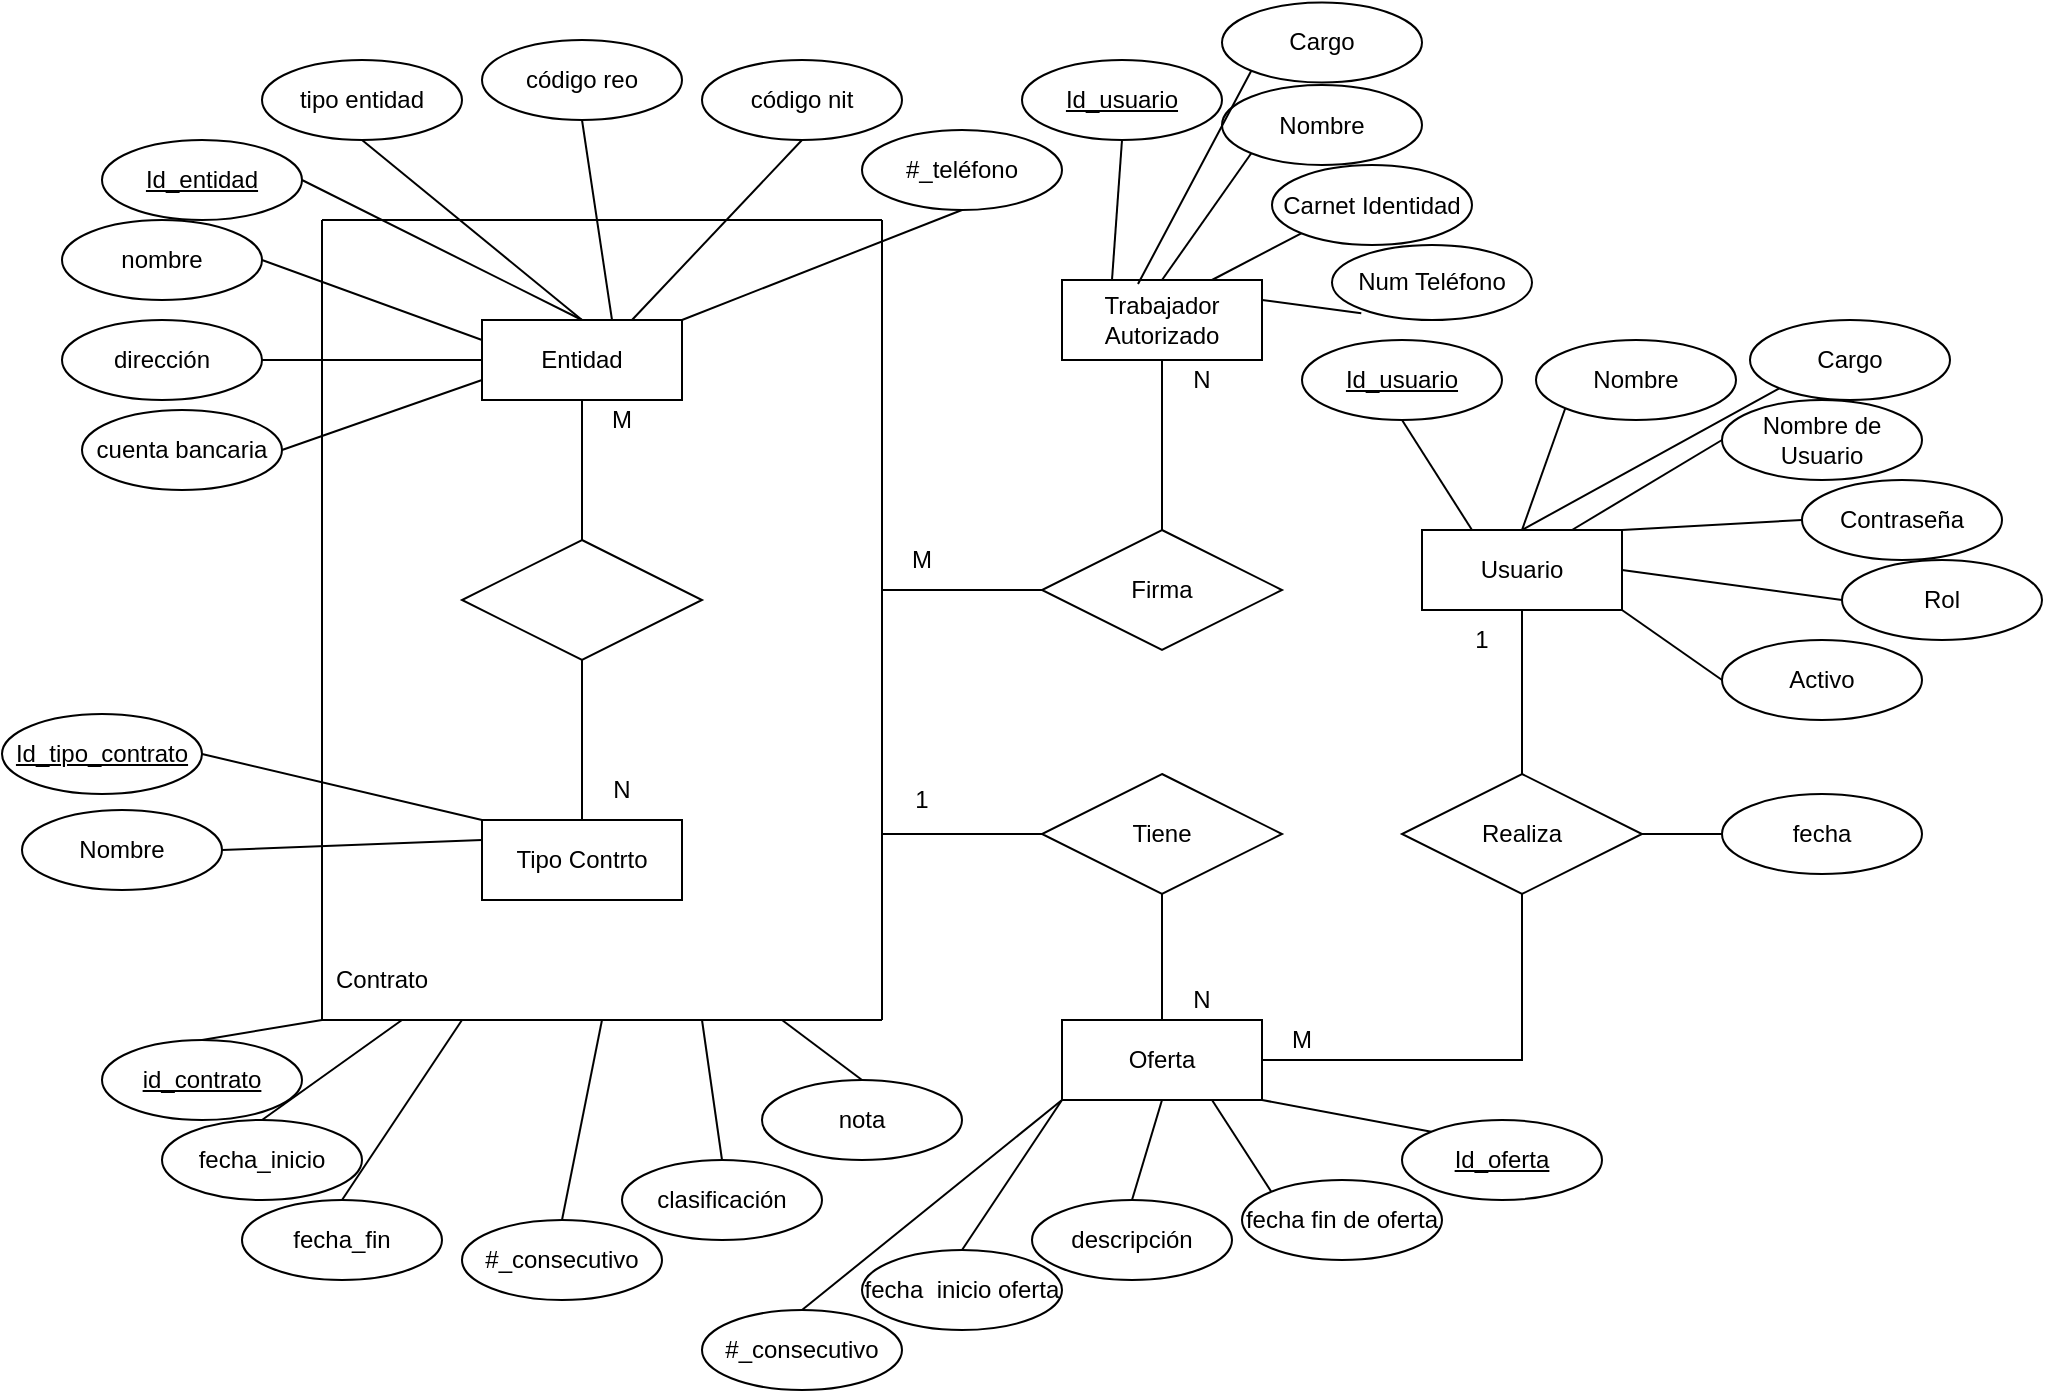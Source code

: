 <mxfile version="27.0.5">
  <diagram id="542OsbAVVUcGcRBxvpSL" name="Página-1">
    <mxGraphModel dx="1869" dy="626" grid="1" gridSize="10" guides="1" tooltips="1" connect="1" arrows="1" fold="1" page="1" pageScale="1" pageWidth="827" pageHeight="1169" math="0" shadow="0">
      <root>
        <mxCell id="0" />
        <mxCell id="1" parent="0" />
        <mxCell id="8g7LdmexEFUqvIo5a_SI-3" value="Entidad" style="whiteSpace=wrap;html=1;align=center;" parent="1" vertex="1">
          <mxGeometry x="200" y="370" width="100" height="40" as="geometry" />
        </mxCell>
        <mxCell id="8g7LdmexEFUqvIo5a_SI-4" value="Tipo Contrto" style="whiteSpace=wrap;html=1;align=center;" parent="1" vertex="1">
          <mxGeometry x="200" y="620" width="100" height="40" as="geometry" />
        </mxCell>
        <mxCell id="8g7LdmexEFUqvIo5a_SI-5" value="" style="shape=rhombus;perimeter=rhombusPerimeter;whiteSpace=wrap;html=1;align=center;" parent="1" vertex="1">
          <mxGeometry x="190" y="480" width="120" height="60" as="geometry" />
        </mxCell>
        <mxCell id="8g7LdmexEFUqvIo5a_SI-8" value="" style="endArrow=none;html=1;rounded=0;exitX=0.5;exitY=1;exitDx=0;exitDy=0;entryX=0.5;entryY=0;entryDx=0;entryDy=0;" parent="1" source="8g7LdmexEFUqvIo5a_SI-3" target="8g7LdmexEFUqvIo5a_SI-5" edge="1">
          <mxGeometry relative="1" as="geometry">
            <mxPoint x="330" y="500" as="sourcePoint" />
            <mxPoint x="490" y="500" as="targetPoint" />
          </mxGeometry>
        </mxCell>
        <mxCell id="8g7LdmexEFUqvIo5a_SI-9" value="" style="endArrow=none;html=1;rounded=0;exitX=0.5;exitY=1;exitDx=0;exitDy=0;entryX=0.5;entryY=0;entryDx=0;entryDy=0;" parent="1" source="8g7LdmexEFUqvIo5a_SI-5" target="8g7LdmexEFUqvIo5a_SI-4" edge="1">
          <mxGeometry relative="1" as="geometry">
            <mxPoint x="260" y="420" as="sourcePoint" />
            <mxPoint x="260" y="500" as="targetPoint" />
          </mxGeometry>
        </mxCell>
        <mxCell id="8g7LdmexEFUqvIo5a_SI-10" value="M" style="text;html=1;strokeColor=none;fillColor=none;align=center;verticalAlign=middle;whiteSpace=wrap;rounded=0;" parent="1" vertex="1">
          <mxGeometry x="250" y="410" width="40" height="20" as="geometry" />
        </mxCell>
        <mxCell id="8g7LdmexEFUqvIo5a_SI-11" value="N" style="text;html=1;strokeColor=none;fillColor=none;align=center;verticalAlign=middle;whiteSpace=wrap;rounded=0;" parent="1" vertex="1">
          <mxGeometry x="250" y="595" width="40" height="20" as="geometry" />
        </mxCell>
        <mxCell id="8g7LdmexEFUqvIo5a_SI-12" value="" style="endArrow=none;html=1;rounded=0;" parent="1" edge="1">
          <mxGeometry relative="1" as="geometry">
            <mxPoint x="120" y="320" as="sourcePoint" />
            <mxPoint x="120" y="720" as="targetPoint" />
          </mxGeometry>
        </mxCell>
        <mxCell id="8g7LdmexEFUqvIo5a_SI-13" value="" style="endArrow=none;html=1;rounded=0;" parent="1" edge="1">
          <mxGeometry relative="1" as="geometry">
            <mxPoint x="400" y="320" as="sourcePoint" />
            <mxPoint x="120" y="320" as="targetPoint" />
          </mxGeometry>
        </mxCell>
        <mxCell id="8g7LdmexEFUqvIo5a_SI-14" value="" style="endArrow=none;html=1;rounded=0;" parent="1" edge="1">
          <mxGeometry relative="1" as="geometry">
            <mxPoint x="400" y="720" as="sourcePoint" />
            <mxPoint x="120" y="720" as="targetPoint" />
          </mxGeometry>
        </mxCell>
        <mxCell id="8g7LdmexEFUqvIo5a_SI-15" value="" style="endArrow=none;html=1;rounded=0;" parent="1" edge="1">
          <mxGeometry relative="1" as="geometry">
            <mxPoint x="400" y="320" as="sourcePoint" />
            <mxPoint x="400" y="720" as="targetPoint" />
          </mxGeometry>
        </mxCell>
        <mxCell id="8g7LdmexEFUqvIo5a_SI-16" value="Contrato" style="text;html=1;strokeColor=none;fillColor=none;align=center;verticalAlign=middle;whiteSpace=wrap;rounded=0;" parent="1" vertex="1">
          <mxGeometry x="130" y="690" width="40" height="20" as="geometry" />
        </mxCell>
        <mxCell id="8g7LdmexEFUqvIo5a_SI-17" value="Firma" style="shape=rhombus;perimeter=rhombusPerimeter;whiteSpace=wrap;html=1;align=center;" parent="1" vertex="1">
          <mxGeometry x="480" y="475" width="120" height="60" as="geometry" />
        </mxCell>
        <mxCell id="8g7LdmexEFUqvIo5a_SI-18" value="" style="endArrow=none;html=1;rounded=0;exitX=0.5;exitY=1;exitDx=0;exitDy=0;entryX=0.5;entryY=0;entryDx=0;entryDy=0;" parent="1" source="8g7LdmexEFUqvIo5a_SI-20" target="8g7LdmexEFUqvIo5a_SI-17" edge="1">
          <mxGeometry relative="1" as="geometry">
            <mxPoint x="540" y="405" as="sourcePoint" />
            <mxPoint x="780" y="495" as="targetPoint" />
          </mxGeometry>
        </mxCell>
        <mxCell id="8g7LdmexEFUqvIo5a_SI-19" value="" style="endArrow=none;html=1;rounded=0;exitX=0;exitY=0.5;exitDx=0;exitDy=0;" parent="1" source="8g7LdmexEFUqvIo5a_SI-17" edge="1">
          <mxGeometry relative="1" as="geometry">
            <mxPoint x="600" y="415" as="sourcePoint" />
            <mxPoint x="400" y="505" as="targetPoint" />
          </mxGeometry>
        </mxCell>
        <mxCell id="8g7LdmexEFUqvIo5a_SI-20" value="Trabajador Autorizado" style="whiteSpace=wrap;html=1;align=center;" parent="1" vertex="1">
          <mxGeometry x="490" y="350" width="100" height="40" as="geometry" />
        </mxCell>
        <mxCell id="8g7LdmexEFUqvIo5a_SI-21" value="N" style="text;html=1;strokeColor=none;fillColor=none;align=center;verticalAlign=middle;whiteSpace=wrap;rounded=0;" parent="1" vertex="1">
          <mxGeometry x="540" y="390" width="40" height="20" as="geometry" />
        </mxCell>
        <mxCell id="8g7LdmexEFUqvIo5a_SI-22" value="M" style="text;html=1;strokeColor=none;fillColor=none;align=center;verticalAlign=middle;whiteSpace=wrap;rounded=0;" parent="1" vertex="1">
          <mxGeometry x="400" y="480" width="40" height="20" as="geometry" />
        </mxCell>
        <mxCell id="8g7LdmexEFUqvIo5a_SI-23" value="Tiene" style="shape=rhombus;perimeter=rhombusPerimeter;whiteSpace=wrap;html=1;align=center;" parent="1" vertex="1">
          <mxGeometry x="480" y="597" width="120" height="60" as="geometry" />
        </mxCell>
        <mxCell id="8g7LdmexEFUqvIo5a_SI-24" value="" style="endArrow=none;html=1;rounded=0;entryX=0.5;entryY=1;entryDx=0;entryDy=0;exitX=0.5;exitY=0;exitDx=0;exitDy=0;" parent="1" source="8g7LdmexEFUqvIo5a_SI-27" target="8g7LdmexEFUqvIo5a_SI-23" edge="1">
          <mxGeometry relative="1" as="geometry">
            <mxPoint x="550" y="720" as="sourcePoint" />
            <mxPoint x="780" y="617" as="targetPoint" />
          </mxGeometry>
        </mxCell>
        <mxCell id="8g7LdmexEFUqvIo5a_SI-25" value="" style="endArrow=none;html=1;rounded=0;exitX=0;exitY=0.5;exitDx=0;exitDy=0;" parent="1" source="8g7LdmexEFUqvIo5a_SI-23" edge="1">
          <mxGeometry relative="1" as="geometry">
            <mxPoint x="600" y="537" as="sourcePoint" />
            <mxPoint x="400" y="627" as="targetPoint" />
          </mxGeometry>
        </mxCell>
        <mxCell id="8g7LdmexEFUqvIo5a_SI-26" value="1" style="text;html=1;strokeColor=none;fillColor=none;align=center;verticalAlign=middle;whiteSpace=wrap;rounded=0;" parent="1" vertex="1">
          <mxGeometry x="400" y="600" width="40" height="20" as="geometry" />
        </mxCell>
        <mxCell id="8g7LdmexEFUqvIo5a_SI-27" value="Oferta" style="whiteSpace=wrap;html=1;align=center;" parent="1" vertex="1">
          <mxGeometry x="490" y="720" width="100" height="40" as="geometry" />
        </mxCell>
        <mxCell id="8g7LdmexEFUqvIo5a_SI-28" value="N" style="text;html=1;strokeColor=none;fillColor=none;align=center;verticalAlign=middle;whiteSpace=wrap;rounded=0;" parent="1" vertex="1">
          <mxGeometry x="540" y="700" width="40" height="20" as="geometry" />
        </mxCell>
        <mxCell id="8g7LdmexEFUqvIo5a_SI-29" value="Realiza" style="shape=rhombus;perimeter=rhombusPerimeter;whiteSpace=wrap;html=1;align=center;" parent="1" vertex="1">
          <mxGeometry x="660" y="597" width="120" height="60" as="geometry" />
        </mxCell>
        <mxCell id="8g7LdmexEFUqvIo5a_SI-30" value="" style="endArrow=none;html=1;rounded=0;entryX=0.5;entryY=1;entryDx=0;entryDy=0;exitX=1;exitY=0.5;exitDx=0;exitDy=0;" parent="1" source="8g7LdmexEFUqvIo5a_SI-27" target="8g7LdmexEFUqvIo5a_SI-29" edge="1">
          <mxGeometry relative="1" as="geometry">
            <mxPoint x="720" y="740" as="sourcePoint" />
            <mxPoint x="960" y="617" as="targetPoint" />
            <Array as="points">
              <mxPoint x="720" y="740" />
            </Array>
          </mxGeometry>
        </mxCell>
        <mxCell id="8g7LdmexEFUqvIo5a_SI-31" value="" style="endArrow=none;html=1;rounded=0;exitX=0.5;exitY=0;exitDx=0;exitDy=0;entryX=0.5;entryY=1;entryDx=0;entryDy=0;" parent="1" source="8g7LdmexEFUqvIo5a_SI-29" target="8g7LdmexEFUqvIo5a_SI-32" edge="1">
          <mxGeometry relative="1" as="geometry">
            <mxPoint x="780" y="537" as="sourcePoint" />
            <mxPoint x="720" y="520" as="targetPoint" />
          </mxGeometry>
        </mxCell>
        <mxCell id="8g7LdmexEFUqvIo5a_SI-32" value="Usuario" style="whiteSpace=wrap;html=1;align=center;" parent="1" vertex="1">
          <mxGeometry x="670" y="475" width="100" height="40" as="geometry" />
        </mxCell>
        <mxCell id="8g7LdmexEFUqvIo5a_SI-33" value="M" style="text;html=1;strokeColor=none;fillColor=none;align=center;verticalAlign=middle;whiteSpace=wrap;rounded=0;" parent="1" vertex="1">
          <mxGeometry x="590" y="720" width="40" height="20" as="geometry" />
        </mxCell>
        <mxCell id="8g7LdmexEFUqvIo5a_SI-34" value="1" style="text;html=1;strokeColor=none;fillColor=none;align=center;verticalAlign=middle;whiteSpace=wrap;rounded=0;" parent="1" vertex="1">
          <mxGeometry x="680" y="520" width="40" height="20" as="geometry" />
        </mxCell>
        <mxCell id="8g7LdmexEFUqvIo5a_SI-35" value="Id_usuario" style="ellipse;whiteSpace=wrap;html=1;align=center;fontStyle=4;" parent="1" vertex="1">
          <mxGeometry x="610" y="380" width="100" height="40" as="geometry" />
        </mxCell>
        <mxCell id="8g7LdmexEFUqvIo5a_SI-36" value="" style="endArrow=none;html=1;rounded=0;exitX=0.5;exitY=1;exitDx=0;exitDy=0;entryX=0.25;entryY=0;entryDx=0;entryDy=0;" parent="1" source="8g7LdmexEFUqvIo5a_SI-35" target="8g7LdmexEFUqvIo5a_SI-32" edge="1">
          <mxGeometry relative="1" as="geometry">
            <mxPoint x="550" y="400" as="sourcePoint" />
            <mxPoint x="550" y="485" as="targetPoint" />
          </mxGeometry>
        </mxCell>
        <mxCell id="8g7LdmexEFUqvIo5a_SI-37" value="Nombre" style="ellipse;whiteSpace=wrap;html=1;align=center;" parent="1" vertex="1">
          <mxGeometry x="727" y="380" width="100" height="40" as="geometry" />
        </mxCell>
        <mxCell id="8g7LdmexEFUqvIo5a_SI-39" value="Nombre de Usuario" style="ellipse;whiteSpace=wrap;html=1;align=center;" parent="1" vertex="1">
          <mxGeometry x="820" y="410" width="100" height="40" as="geometry" />
        </mxCell>
        <mxCell id="8g7LdmexEFUqvIo5a_SI-40" value="Contraseña" style="ellipse;whiteSpace=wrap;html=1;align=center;" parent="1" vertex="1">
          <mxGeometry x="860" y="450" width="100" height="40" as="geometry" />
        </mxCell>
        <mxCell id="8g7LdmexEFUqvIo5a_SI-41" value="Rol" style="ellipse;whiteSpace=wrap;html=1;align=center;" parent="1" vertex="1">
          <mxGeometry x="880" y="490" width="100" height="40" as="geometry" />
        </mxCell>
        <mxCell id="8g7LdmexEFUqvIo5a_SI-42" value="Activo" style="ellipse;whiteSpace=wrap;html=1;align=center;" parent="1" vertex="1">
          <mxGeometry x="820" y="530" width="100" height="40" as="geometry" />
        </mxCell>
        <mxCell id="8g7LdmexEFUqvIo5a_SI-43" value="" style="endArrow=none;html=1;rounded=0;exitX=0;exitY=1;exitDx=0;exitDy=0;entryX=0.5;entryY=0;entryDx=0;entryDy=0;" parent="1" edge="1">
          <mxGeometry relative="1" as="geometry">
            <mxPoint x="741.645" y="414.142" as="sourcePoint" />
            <mxPoint x="720" y="475" as="targetPoint" />
          </mxGeometry>
        </mxCell>
        <mxCell id="8g7LdmexEFUqvIo5a_SI-44" value="" style="endArrow=none;html=1;rounded=0;exitX=0;exitY=0.5;exitDx=0;exitDy=0;entryX=0.75;entryY=0;entryDx=0;entryDy=0;" parent="1" source="8g7LdmexEFUqvIo5a_SI-39" target="8g7LdmexEFUqvIo5a_SI-32" edge="1">
          <mxGeometry relative="1" as="geometry">
            <mxPoint x="751.645" y="424.142" as="sourcePoint" />
            <mxPoint x="730" y="485" as="targetPoint" />
          </mxGeometry>
        </mxCell>
        <mxCell id="8g7LdmexEFUqvIo5a_SI-45" value="" style="endArrow=none;html=1;rounded=0;exitX=0;exitY=0.5;exitDx=0;exitDy=0;entryX=1;entryY=0;entryDx=0;entryDy=0;" parent="1" source="8g7LdmexEFUqvIo5a_SI-40" target="8g7LdmexEFUqvIo5a_SI-32" edge="1">
          <mxGeometry relative="1" as="geometry">
            <mxPoint x="830" y="440" as="sourcePoint" />
            <mxPoint x="755" y="485" as="targetPoint" />
          </mxGeometry>
        </mxCell>
        <mxCell id="8g7LdmexEFUqvIo5a_SI-46" value="" style="endArrow=none;html=1;rounded=0;exitX=0;exitY=0.5;exitDx=0;exitDy=0;entryX=1;entryY=0.5;entryDx=0;entryDy=0;" parent="1" source="8g7LdmexEFUqvIo5a_SI-41" target="8g7LdmexEFUqvIo5a_SI-32" edge="1">
          <mxGeometry relative="1" as="geometry">
            <mxPoint x="870" y="480" as="sourcePoint" />
            <mxPoint x="780" y="485" as="targetPoint" />
          </mxGeometry>
        </mxCell>
        <mxCell id="8g7LdmexEFUqvIo5a_SI-47" value="" style="endArrow=none;html=1;rounded=0;exitX=0;exitY=0.5;exitDx=0;exitDy=0;entryX=1;entryY=1;entryDx=0;entryDy=0;" parent="1" source="8g7LdmexEFUqvIo5a_SI-42" target="8g7LdmexEFUqvIo5a_SI-32" edge="1">
          <mxGeometry relative="1" as="geometry">
            <mxPoint x="890" y="520" as="sourcePoint" />
            <mxPoint x="780" y="505" as="targetPoint" />
          </mxGeometry>
        </mxCell>
        <mxCell id="Y2Je7xf8QjL_uuOjkji4-1" value="fecha" style="ellipse;whiteSpace=wrap;html=1;align=center;" parent="1" vertex="1">
          <mxGeometry x="820" y="607" width="100" height="40" as="geometry" />
        </mxCell>
        <mxCell id="Y2Je7xf8QjL_uuOjkji4-2" value="" style="endArrow=none;html=1;rounded=0;exitX=0;exitY=0.5;exitDx=0;exitDy=0;entryX=1;entryY=0.5;entryDx=0;entryDy=0;" parent="1" source="Y2Je7xf8QjL_uuOjkji4-1" target="8g7LdmexEFUqvIo5a_SI-29" edge="1">
          <mxGeometry relative="1" as="geometry">
            <mxPoint x="930" y="625" as="sourcePoint" />
            <mxPoint x="810" y="620" as="targetPoint" />
          </mxGeometry>
        </mxCell>
        <mxCell id="Y2Je7xf8QjL_uuOjkji4-3" value="Id_oferta" style="ellipse;whiteSpace=wrap;html=1;align=center;fontStyle=4;" parent="1" vertex="1">
          <mxGeometry x="660" y="770" width="100" height="40" as="geometry" />
        </mxCell>
        <mxCell id="Y2Je7xf8QjL_uuOjkji4-4" value="" style="endArrow=none;html=1;rounded=0;exitX=0;exitY=0;exitDx=0;exitDy=0;entryX=1;entryY=1;entryDx=0;entryDy=0;" parent="1" source="Y2Je7xf8QjL_uuOjkji4-3" target="8g7LdmexEFUqvIo5a_SI-27" edge="1">
          <mxGeometry relative="1" as="geometry">
            <mxPoint x="600" y="790" as="sourcePoint" />
            <mxPoint x="745" y="865" as="targetPoint" />
          </mxGeometry>
        </mxCell>
        <mxCell id="Y2Je7xf8QjL_uuOjkji4-5" value="fecha fin de oferta" style="ellipse;whiteSpace=wrap;html=1;align=center;" parent="1" vertex="1">
          <mxGeometry x="580" y="800" width="100" height="40" as="geometry" />
        </mxCell>
        <mxCell id="Y2Je7xf8QjL_uuOjkji4-6" value="" style="endArrow=none;html=1;rounded=0;exitX=0;exitY=0;exitDx=0;exitDy=0;entryX=0.75;entryY=1;entryDx=0;entryDy=0;" parent="1" source="Y2Je7xf8QjL_uuOjkji4-5" target="8g7LdmexEFUqvIo5a_SI-27" edge="1">
          <mxGeometry relative="1" as="geometry">
            <mxPoint x="594.645" y="834.142" as="sourcePoint" />
            <mxPoint x="573" y="895" as="targetPoint" />
          </mxGeometry>
        </mxCell>
        <mxCell id="Y2Je7xf8QjL_uuOjkji4-7" value="descripción" style="ellipse;whiteSpace=wrap;html=1;align=center;" parent="1" vertex="1">
          <mxGeometry x="475" y="810" width="100" height="40" as="geometry" />
        </mxCell>
        <mxCell id="Y2Je7xf8QjL_uuOjkji4-8" value="" style="endArrow=none;html=1;rounded=0;exitX=0.5;exitY=0;exitDx=0;exitDy=0;entryX=0.5;entryY=1;entryDx=0;entryDy=0;" parent="1" source="Y2Je7xf8QjL_uuOjkji4-7" target="8g7LdmexEFUqvIo5a_SI-27" edge="1">
          <mxGeometry relative="1" as="geometry">
            <mxPoint x="489.645" y="844.142" as="sourcePoint" />
            <mxPoint x="460" y="770" as="targetPoint" />
          </mxGeometry>
        </mxCell>
        <mxCell id="Y2Je7xf8QjL_uuOjkji4-9" value="Id_tipo_contrato" style="ellipse;whiteSpace=wrap;html=1;align=center;fontStyle=4;" parent="1" vertex="1">
          <mxGeometry x="-40" y="567" width="100" height="40" as="geometry" />
        </mxCell>
        <mxCell id="Y2Je7xf8QjL_uuOjkji4-10" value="" style="endArrow=none;html=1;rounded=0;exitX=1;exitY=0.5;exitDx=0;exitDy=0;entryX=0;entryY=0;entryDx=0;entryDy=0;" parent="1" source="Y2Je7xf8QjL_uuOjkji4-9" target="8g7LdmexEFUqvIo5a_SI-4" edge="1">
          <mxGeometry relative="1" as="geometry">
            <mxPoint x="-100" y="587" as="sourcePoint" />
            <mxPoint x="-110" y="557" as="targetPoint" />
          </mxGeometry>
        </mxCell>
        <mxCell id="Y2Je7xf8QjL_uuOjkji4-11" value="Nombre" style="ellipse;whiteSpace=wrap;html=1;align=center;" parent="1" vertex="1">
          <mxGeometry x="-30" y="615" width="100" height="40" as="geometry" />
        </mxCell>
        <mxCell id="Y2Je7xf8QjL_uuOjkji4-12" value="" style="endArrow=none;html=1;rounded=0;exitX=1;exitY=0.5;exitDx=0;exitDy=0;entryX=0;entryY=0.25;entryDx=0;entryDy=0;" parent="1" source="Y2Je7xf8QjL_uuOjkji4-11" target="8g7LdmexEFUqvIo5a_SI-4" edge="1">
          <mxGeometry relative="1" as="geometry">
            <mxPoint x="-15.355" y="649.142" as="sourcePoint" />
            <mxPoint x="35" y="565" as="targetPoint" />
          </mxGeometry>
        </mxCell>
        <mxCell id="Y2Je7xf8QjL_uuOjkji4-13" value="Id_entidad" style="ellipse;whiteSpace=wrap;html=1;align=center;fontStyle=4;" parent="1" vertex="1">
          <mxGeometry x="10" y="280" width="100" height="40" as="geometry" />
        </mxCell>
        <mxCell id="Y2Je7xf8QjL_uuOjkji4-14" value="" style="endArrow=none;html=1;rounded=0;exitX=1;exitY=0.5;exitDx=0;exitDy=0;entryX=0.5;entryY=0;entryDx=0;entryDy=0;" parent="1" source="Y2Je7xf8QjL_uuOjkji4-13" target="8g7LdmexEFUqvIo5a_SI-3" edge="1">
          <mxGeometry relative="1" as="geometry">
            <mxPoint x="-50" y="300" as="sourcePoint" />
            <mxPoint x="250" y="333" as="targetPoint" />
          </mxGeometry>
        </mxCell>
        <mxCell id="Y2Je7xf8QjL_uuOjkji4-15" value="nombre" style="ellipse;whiteSpace=wrap;html=1;align=center;" parent="1" vertex="1">
          <mxGeometry x="-10" y="320" width="100" height="40" as="geometry" />
        </mxCell>
        <mxCell id="Y2Je7xf8QjL_uuOjkji4-16" value="" style="endArrow=none;html=1;rounded=0;exitX=1;exitY=0.5;exitDx=0;exitDy=0;entryX=0;entryY=0.25;entryDx=0;entryDy=0;" parent="1" source="Y2Je7xf8QjL_uuOjkji4-15" target="8g7LdmexEFUqvIo5a_SI-3" edge="1">
          <mxGeometry relative="1" as="geometry">
            <mxPoint x="4.645" y="354.142" as="sourcePoint" />
            <mxPoint x="220" y="335" as="targetPoint" />
          </mxGeometry>
        </mxCell>
        <mxCell id="Y2Je7xf8QjL_uuOjkji4-17" value="dirección" style="ellipse;whiteSpace=wrap;html=1;align=center;" parent="1" vertex="1">
          <mxGeometry x="-10" y="370" width="100" height="40" as="geometry" />
        </mxCell>
        <mxCell id="Y2Je7xf8QjL_uuOjkji4-18" value="" style="endArrow=none;html=1;rounded=0;exitX=1;exitY=0.5;exitDx=0;exitDy=0;entryX=0;entryY=0.5;entryDx=0;entryDy=0;" parent="1" source="Y2Je7xf8QjL_uuOjkji4-17" target="8g7LdmexEFUqvIo5a_SI-3" edge="1">
          <mxGeometry relative="1" as="geometry">
            <mxPoint x="4.645" y="404.142" as="sourcePoint" />
            <mxPoint x="200" y="430" as="targetPoint" />
          </mxGeometry>
        </mxCell>
        <mxCell id="Y2Je7xf8QjL_uuOjkji4-19" value="cuenta bancaria" style="ellipse;whiteSpace=wrap;html=1;align=center;" parent="1" vertex="1">
          <mxGeometry y="415" width="100" height="40" as="geometry" />
        </mxCell>
        <mxCell id="Y2Je7xf8QjL_uuOjkji4-20" value="" style="endArrow=none;html=1;rounded=0;exitX=1;exitY=0.5;exitDx=0;exitDy=0;entryX=0;entryY=0.75;entryDx=0;entryDy=0;" parent="1" source="Y2Je7xf8QjL_uuOjkji4-19" target="8g7LdmexEFUqvIo5a_SI-3" edge="1">
          <mxGeometry relative="1" as="geometry">
            <mxPoint x="14.645" y="449.142" as="sourcePoint" />
            <mxPoint x="210" y="475" as="targetPoint" />
          </mxGeometry>
        </mxCell>
        <mxCell id="Y2Je7xf8QjL_uuOjkji4-23" value="tipo entidad" style="ellipse;whiteSpace=wrap;html=1;align=center;" parent="1" vertex="1">
          <mxGeometry x="90" y="240" width="100" height="40" as="geometry" />
        </mxCell>
        <mxCell id="Y2Je7xf8QjL_uuOjkji4-24" value="" style="endArrow=none;html=1;rounded=0;exitX=0.5;exitY=1;exitDx=0;exitDy=0;entryX=0.5;entryY=0;entryDx=0;entryDy=0;" parent="1" source="Y2Je7xf8QjL_uuOjkji4-23" target="8g7LdmexEFUqvIo5a_SI-3" edge="1">
          <mxGeometry relative="1" as="geometry">
            <mxPoint x="104.645" y="274.142" as="sourcePoint" />
            <mxPoint x="300" y="260" as="targetPoint" />
          </mxGeometry>
        </mxCell>
        <mxCell id="Y2Je7xf8QjL_uuOjkji4-25" value="código reo" style="ellipse;whiteSpace=wrap;html=1;align=center;" parent="1" vertex="1">
          <mxGeometry x="200" y="230" width="100" height="40" as="geometry" />
        </mxCell>
        <mxCell id="Y2Je7xf8QjL_uuOjkji4-26" value="" style="endArrow=none;html=1;rounded=0;exitX=0.5;exitY=1;exitDx=0;exitDy=0;entryX=0.75;entryY=0;entryDx=0;entryDy=0;" parent="1" source="Y2Je7xf8QjL_uuOjkji4-25" edge="1">
          <mxGeometry relative="1" as="geometry">
            <mxPoint x="214.645" y="264.142" as="sourcePoint" />
            <mxPoint x="265" y="370" as="targetPoint" />
          </mxGeometry>
        </mxCell>
        <mxCell id="Y2Je7xf8QjL_uuOjkji4-27" value="código nit" style="ellipse;whiteSpace=wrap;html=1;align=center;" parent="1" vertex="1">
          <mxGeometry x="310" y="240" width="100" height="40" as="geometry" />
        </mxCell>
        <mxCell id="Y2Je7xf8QjL_uuOjkji4-28" value="" style="endArrow=none;html=1;rounded=0;exitX=0.5;exitY=1;exitDx=0;exitDy=0;entryX=0.75;entryY=0;entryDx=0;entryDy=0;" parent="1" source="Y2Je7xf8QjL_uuOjkji4-27" target="8g7LdmexEFUqvIo5a_SI-3" edge="1">
          <mxGeometry relative="1" as="geometry">
            <mxPoint x="324.645" y="274.142" as="sourcePoint" />
            <mxPoint x="375" y="380" as="targetPoint" />
          </mxGeometry>
        </mxCell>
        <mxCell id="Y2Je7xf8QjL_uuOjkji4-29" value="#_teléfono" style="ellipse;whiteSpace=wrap;html=1;align=center;" parent="1" vertex="1">
          <mxGeometry x="390" y="275" width="100" height="40" as="geometry" />
        </mxCell>
        <mxCell id="Y2Je7xf8QjL_uuOjkji4-30" value="" style="endArrow=none;html=1;rounded=0;exitX=0.5;exitY=1;exitDx=0;exitDy=0;entryX=1;entryY=0;entryDx=0;entryDy=0;" parent="1" source="Y2Je7xf8QjL_uuOjkji4-29" target="8g7LdmexEFUqvIo5a_SI-3" edge="1">
          <mxGeometry relative="1" as="geometry">
            <mxPoint x="404.645" y="309.142" as="sourcePoint" />
            <mxPoint x="455" y="415" as="targetPoint" />
          </mxGeometry>
        </mxCell>
        <mxCell id="Y2Je7xf8QjL_uuOjkji4-31" value="id_contrato" style="ellipse;whiteSpace=wrap;html=1;align=center;fontStyle=4;" parent="1" vertex="1">
          <mxGeometry x="10" y="730" width="100" height="40" as="geometry" />
        </mxCell>
        <mxCell id="Y2Je7xf8QjL_uuOjkji4-32" value="" style="endArrow=none;html=1;rounded=0;exitX=0.5;exitY=0;exitDx=0;exitDy=0;" parent="1" source="Y2Je7xf8QjL_uuOjkji4-31" edge="1">
          <mxGeometry relative="1" as="geometry">
            <mxPoint x="-70" y="767" as="sourcePoint" />
            <mxPoint x="120" y="720" as="targetPoint" />
          </mxGeometry>
        </mxCell>
        <mxCell id="Y2Je7xf8QjL_uuOjkji4-33" value="fecha_inicio" style="ellipse;whiteSpace=wrap;html=1;align=center;" parent="1" vertex="1">
          <mxGeometry x="40" y="770" width="100" height="40" as="geometry" />
        </mxCell>
        <mxCell id="Y2Je7xf8QjL_uuOjkji4-34" value="" style="endArrow=none;html=1;rounded=0;exitX=0.5;exitY=0;exitDx=0;exitDy=0;" parent="1" source="Y2Je7xf8QjL_uuOjkji4-33" edge="1">
          <mxGeometry relative="1" as="geometry">
            <mxPoint x="104.645" y="794.142" as="sourcePoint" />
            <mxPoint x="160" y="720" as="targetPoint" />
          </mxGeometry>
        </mxCell>
        <mxCell id="Y2Je7xf8QjL_uuOjkji4-35" value="fecha_fin" style="ellipse;whiteSpace=wrap;html=1;align=center;" parent="1" vertex="1">
          <mxGeometry x="80" y="810" width="100" height="40" as="geometry" />
        </mxCell>
        <mxCell id="Y2Je7xf8QjL_uuOjkji4-36" value="" style="endArrow=none;html=1;rounded=0;exitX=0.5;exitY=0;exitDx=0;exitDy=0;" parent="1" source="Y2Je7xf8QjL_uuOjkji4-35" edge="1">
          <mxGeometry relative="1" as="geometry">
            <mxPoint x="204.645" y="801.142" as="sourcePoint" />
            <mxPoint x="190" y="720" as="targetPoint" />
          </mxGeometry>
        </mxCell>
        <mxCell id="Y2Je7xf8QjL_uuOjkji4-40" value="#_consecutivo" style="ellipse;whiteSpace=wrap;html=1;align=center;" parent="1" vertex="1">
          <mxGeometry x="190" y="820" width="100" height="40" as="geometry" />
        </mxCell>
        <mxCell id="Y2Je7xf8QjL_uuOjkji4-41" value="" style="endArrow=none;html=1;rounded=0;exitX=0.5;exitY=0;exitDx=0;exitDy=0;" parent="1" source="Y2Je7xf8QjL_uuOjkji4-40" edge="1">
          <mxGeometry relative="1" as="geometry">
            <mxPoint x="344.645" y="804.142" as="sourcePoint" />
            <mxPoint x="260" y="720" as="targetPoint" />
          </mxGeometry>
        </mxCell>
        <mxCell id="Y2Je7xf8QjL_uuOjkji4-42" value="clasificación" style="ellipse;whiteSpace=wrap;html=1;align=center;" parent="1" vertex="1">
          <mxGeometry x="270" y="790" width="100" height="40" as="geometry" />
        </mxCell>
        <mxCell id="Y2Je7xf8QjL_uuOjkji4-43" value="" style="endArrow=none;html=1;rounded=0;exitX=0.5;exitY=0;exitDx=0;exitDy=0;" parent="1" source="Y2Je7xf8QjL_uuOjkji4-42" edge="1">
          <mxGeometry relative="1" as="geometry">
            <mxPoint x="424.645" y="774.142" as="sourcePoint" />
            <mxPoint x="310" y="720" as="targetPoint" />
          </mxGeometry>
        </mxCell>
        <mxCell id="Y2Je7xf8QjL_uuOjkji4-44" value="nota" style="ellipse;whiteSpace=wrap;html=1;align=center;" parent="1" vertex="1">
          <mxGeometry x="340" y="750" width="100" height="40" as="geometry" />
        </mxCell>
        <mxCell id="Y2Je7xf8QjL_uuOjkji4-45" value="" style="endArrow=none;html=1;rounded=0;exitX=0.5;exitY=0;exitDx=0;exitDy=0;" parent="1" source="Y2Je7xf8QjL_uuOjkji4-44" edge="1">
          <mxGeometry relative="1" as="geometry">
            <mxPoint x="494.645" y="734.142" as="sourcePoint" />
            <mxPoint x="350" y="720" as="targetPoint" />
          </mxGeometry>
        </mxCell>
        <mxCell id="soANxamafzAK1Hn5-uYV-2" value="fecha&amp;nbsp; inicio oferta" style="ellipse;whiteSpace=wrap;html=1;align=center;" parent="1" vertex="1">
          <mxGeometry x="390" y="835" width="100" height="40" as="geometry" />
        </mxCell>
        <mxCell id="soANxamafzAK1Hn5-uYV-3" value="" style="endArrow=none;html=1;rounded=0;exitX=0.5;exitY=0;exitDx=0;exitDy=0;entryX=0;entryY=1;entryDx=0;entryDy=0;" parent="1" source="soANxamafzAK1Hn5-uYV-2" target="8g7LdmexEFUqvIo5a_SI-27" edge="1">
          <mxGeometry relative="1" as="geometry">
            <mxPoint x="404.645" y="869.142" as="sourcePoint" />
            <mxPoint x="455" y="785" as="targetPoint" />
          </mxGeometry>
        </mxCell>
        <mxCell id="soANxamafzAK1Hn5-uYV-4" value="Id_usuario" style="ellipse;whiteSpace=wrap;html=1;align=center;fontStyle=4;" parent="1" vertex="1">
          <mxGeometry x="470" y="240" width="100" height="40" as="geometry" />
        </mxCell>
        <mxCell id="soANxamafzAK1Hn5-uYV-5" value="" style="endArrow=none;html=1;rounded=0;exitX=0.5;exitY=1;exitDx=0;exitDy=0;entryX=0.25;entryY=0;entryDx=0;entryDy=0;" parent="1" source="soANxamafzAK1Hn5-uYV-4" target="8g7LdmexEFUqvIo5a_SI-20" edge="1">
          <mxGeometry relative="1" as="geometry">
            <mxPoint x="410" y="260" as="sourcePoint" />
            <mxPoint x="555" y="335" as="targetPoint" />
          </mxGeometry>
        </mxCell>
        <mxCell id="soANxamafzAK1Hn5-uYV-6" value="Nombre" style="ellipse;whiteSpace=wrap;html=1;align=center;" parent="1" vertex="1">
          <mxGeometry x="570" y="252.5" width="100" height="40" as="geometry" />
        </mxCell>
        <mxCell id="soANxamafzAK1Hn5-uYV-7" value="" style="endArrow=none;html=1;rounded=0;exitX=0;exitY=1;exitDx=0;exitDy=0;entryX=0.5;entryY=0;entryDx=0;entryDy=0;" parent="1" target="8g7LdmexEFUqvIo5a_SI-20" edge="1">
          <mxGeometry relative="1" as="geometry">
            <mxPoint x="584.645" y="286.642" as="sourcePoint" />
            <mxPoint x="563" y="347.5" as="targetPoint" />
          </mxGeometry>
        </mxCell>
        <mxCell id="soANxamafzAK1Hn5-uYV-8" value="Carnet Identidad" style="ellipse;whiteSpace=wrap;html=1;align=center;" parent="1" vertex="1">
          <mxGeometry x="595" y="292.5" width="100" height="40" as="geometry" />
        </mxCell>
        <mxCell id="soANxamafzAK1Hn5-uYV-9" value="" style="endArrow=none;html=1;rounded=0;exitX=0;exitY=1;exitDx=0;exitDy=0;entryX=0.75;entryY=0;entryDx=0;entryDy=0;" parent="1" target="8g7LdmexEFUqvIo5a_SI-20" edge="1">
          <mxGeometry relative="1" as="geometry">
            <mxPoint x="609.645" y="326.642" as="sourcePoint" />
            <mxPoint x="565" y="390" as="targetPoint" />
          </mxGeometry>
        </mxCell>
        <mxCell id="soANxamafzAK1Hn5-uYV-10" value="Num Teléfono" style="ellipse;whiteSpace=wrap;html=1;align=center;" parent="1" vertex="1">
          <mxGeometry x="625" y="332.5" width="100" height="37.5" as="geometry" />
        </mxCell>
        <mxCell id="soANxamafzAK1Hn5-uYV-11" value="" style="endArrow=none;html=1;rounded=0;exitX=0;exitY=1;exitDx=0;exitDy=0;entryX=1;entryY=0.25;entryDx=0;entryDy=0;" parent="1" target="8g7LdmexEFUqvIo5a_SI-20" edge="1">
          <mxGeometry relative="1" as="geometry">
            <mxPoint x="639.645" y="366.642" as="sourcePoint" />
            <mxPoint x="595" y="430" as="targetPoint" />
          </mxGeometry>
        </mxCell>
        <mxCell id="soANxamafzAK1Hn5-uYV-12" value="Cargo" style="ellipse;whiteSpace=wrap;html=1;align=center;" parent="1" vertex="1">
          <mxGeometry x="570" y="211.25" width="100" height="40" as="geometry" />
        </mxCell>
        <mxCell id="soANxamafzAK1Hn5-uYV-13" value="" style="endArrow=none;html=1;rounded=0;exitX=0;exitY=1;exitDx=0;exitDy=0;entryX=0.38;entryY=0.05;entryDx=0;entryDy=0;entryPerimeter=0;" parent="1" target="8g7LdmexEFUqvIo5a_SI-20" edge="1">
          <mxGeometry relative="1" as="geometry">
            <mxPoint x="584.645" y="245.392" as="sourcePoint" />
            <mxPoint x="540" y="308.75" as="targetPoint" />
          </mxGeometry>
        </mxCell>
        <mxCell id="soANxamafzAK1Hn5-uYV-14" value="Cargo" style="ellipse;whiteSpace=wrap;html=1;align=center;" parent="1" vertex="1">
          <mxGeometry x="834" y="370" width="100" height="40" as="geometry" />
        </mxCell>
        <mxCell id="soANxamafzAK1Hn5-uYV-15" value="" style="endArrow=none;html=1;rounded=0;exitX=0;exitY=1;exitDx=0;exitDy=0;entryX=0.5;entryY=0;entryDx=0;entryDy=0;" parent="1" target="8g7LdmexEFUqvIo5a_SI-32" edge="1">
          <mxGeometry relative="1" as="geometry">
            <mxPoint x="848.645" y="404.142" as="sourcePoint" />
            <mxPoint x="827" y="465" as="targetPoint" />
          </mxGeometry>
        </mxCell>
        <mxCell id="e0Mw3BiKQr82VpJKyUop-1" value="#_consecutivo" style="ellipse;whiteSpace=wrap;html=1;align=center;" vertex="1" parent="1">
          <mxGeometry x="310" y="865" width="100" height="40" as="geometry" />
        </mxCell>
        <mxCell id="e0Mw3BiKQr82VpJKyUop-2" value="" style="endArrow=none;html=1;rounded=0;exitX=0.5;exitY=0;exitDx=0;exitDy=0;entryX=0;entryY=1;entryDx=0;entryDy=0;" edge="1" parent="1" source="e0Mw3BiKQr82VpJKyUop-1" target="8g7LdmexEFUqvIo5a_SI-27">
          <mxGeometry relative="1" as="geometry">
            <mxPoint x="324.645" y="899.142" as="sourcePoint" />
            <mxPoint x="410" y="790" as="targetPoint" />
          </mxGeometry>
        </mxCell>
      </root>
    </mxGraphModel>
  </diagram>
</mxfile>
